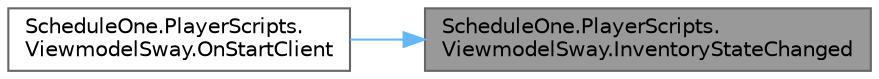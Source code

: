 digraph "ScheduleOne.PlayerScripts.ViewmodelSway.InventoryStateChanged"
{
 // LATEX_PDF_SIZE
  bgcolor="transparent";
  edge [fontname=Helvetica,fontsize=10,labelfontname=Helvetica,labelfontsize=10];
  node [fontname=Helvetica,fontsize=10,shape=box,height=0.2,width=0.4];
  rankdir="RL";
  Node1 [id="Node000001",label="ScheduleOne.PlayerScripts.\lViewmodelSway.InventoryStateChanged",height=0.2,width=0.4,color="gray40", fillcolor="grey60", style="filled", fontcolor="black",tooltip=" "];
  Node1 -> Node2 [id="edge1_Node000001_Node000002",dir="back",color="steelblue1",style="solid",tooltip=" "];
  Node2 [id="Node000002",label="ScheduleOne.PlayerScripts.\lViewmodelSway.OnStartClient",height=0.2,width=0.4,color="grey40", fillcolor="white", style="filled",URL="$class_schedule_one_1_1_player_scripts_1_1_viewmodel_sway.html#a930298af2a307cef8b2070be11b95ca6",tooltip=" "];
}
